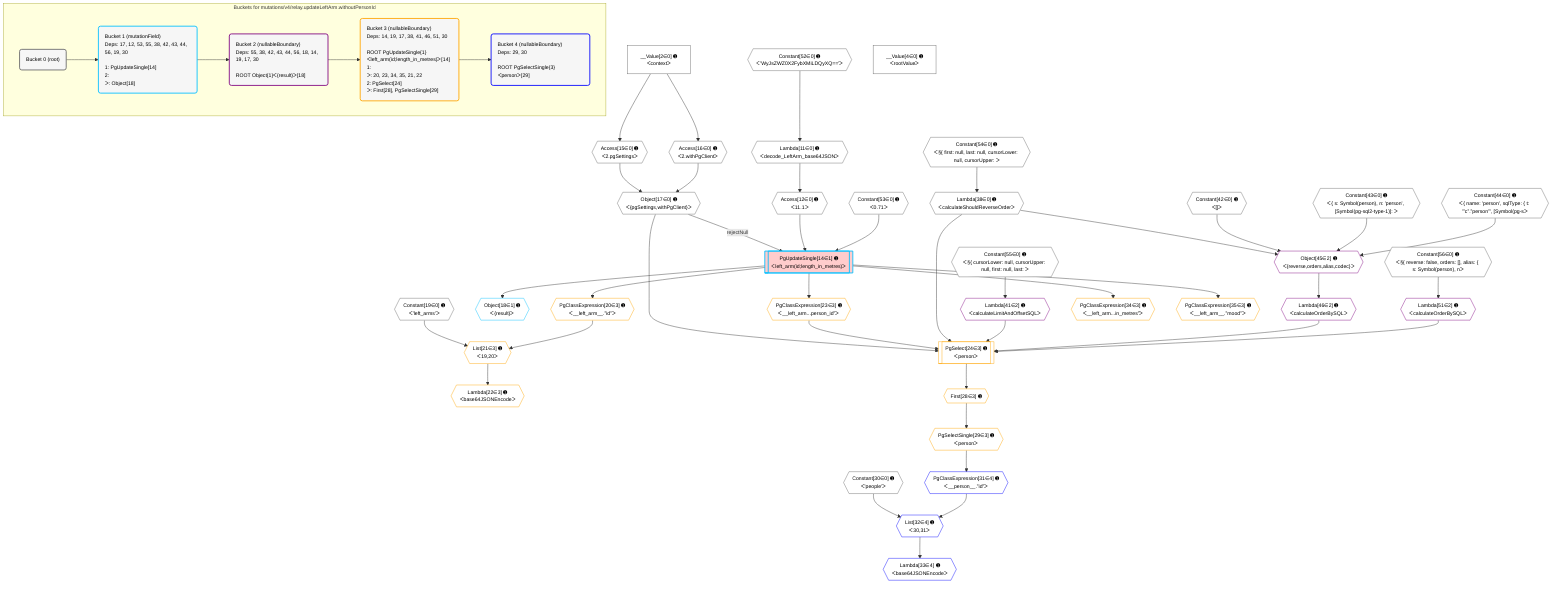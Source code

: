 %%{init: {'themeVariables': { 'fontSize': '12px'}}}%%
graph TD
    classDef path fill:#eee,stroke:#000,color:#000
    classDef plan fill:#fff,stroke-width:1px,color:#000
    classDef itemplan fill:#fff,stroke-width:2px,color:#000
    classDef unbatchedplan fill:#dff,stroke-width:1px,color:#000
    classDef sideeffectplan fill:#fcc,stroke-width:2px,color:#000
    classDef bucket fill:#f6f6f6,color:#000,stroke-width:2px,text-align:left


    %% plan dependencies
    Object17{{"Object[17∈0] ➊<br />ᐸ{pgSettings,withPgClient}ᐳ"}}:::plan
    Access15{{"Access[15∈0] ➊<br />ᐸ2.pgSettingsᐳ"}}:::plan
    Access16{{"Access[16∈0] ➊<br />ᐸ2.withPgClientᐳ"}}:::plan
    Access15 & Access16 --> Object17
    Lambda11{{"Lambda[11∈0] ➊<br />ᐸdecode_LeftArm_base64JSONᐳ"}}:::plan
    Constant52{{"Constant[52∈0] ➊<br />ᐸ'WyJsZWZ0X2FybXMiLDQyXQ=='ᐳ"}}:::plan
    Constant52 --> Lambda11
    Access12{{"Access[12∈0] ➊<br />ᐸ11.1ᐳ"}}:::plan
    Lambda11 --> Access12
    __Value2["__Value[2∈0] ➊<br />ᐸcontextᐳ"]:::plan
    __Value2 --> Access15
    __Value2 --> Access16
    Lambda38{{"Lambda[38∈0] ➊<br />ᐸcalculateShouldReverseOrderᐳ"}}:::plan
    Constant54{{"Constant[54∈0] ➊<br />ᐸ§{ first: null, last: null, cursorLower: null, cursorUpper: ᐳ"}}:::plan
    Constant54 --> Lambda38
    __Value4["__Value[4∈0] ➊<br />ᐸrootValueᐳ"]:::plan
    Constant19{{"Constant[19∈0] ➊<br />ᐸ'left_arms'ᐳ"}}:::plan
    Constant30{{"Constant[30∈0] ➊<br />ᐸ'people'ᐳ"}}:::plan
    Constant42{{"Constant[42∈0] ➊<br />ᐸ[]ᐳ"}}:::plan
    Constant43{{"Constant[43∈0] ➊<br />ᐸ{ s: Symbol(person), n: 'person', [Symbol(pg-sql2-type-1)]: ᐳ"}}:::plan
    Constant44{{"Constant[44∈0] ➊<br />ᐸ{ name: 'person', sqlType: { t: '”c”.”person”', [Symbol(pg-sᐳ"}}:::plan
    Constant53{{"Constant[53∈0] ➊<br />ᐸ0.71ᐳ"}}:::plan
    Constant55{{"Constant[55∈0] ➊<br />ᐸ§{ cursorLower: null, cursorUpper: null, first: null, last: ᐳ"}}:::plan
    Constant56{{"Constant[56∈0] ➊<br />ᐸ§{ reverse: false, orders: [], alias: { s: Symbol(person), nᐳ"}}:::plan
    PgUpdateSingle14[["PgUpdateSingle[14∈1] ➊<br />ᐸleft_arm(id;length_in_metres)ᐳ"]]:::sideeffectplan
    Object17 -->|rejectNull| PgUpdateSingle14
    Access12 & Constant53 --> PgUpdateSingle14
    Object18{{"Object[18∈1] ➊<br />ᐸ{result}ᐳ"}}:::plan
    PgUpdateSingle14 --> Object18
    Object45{{"Object[45∈2] ➊<br />ᐸ{reverse,orders,alias,codec}ᐳ"}}:::plan
    Lambda38 & Constant42 & Constant43 & Constant44 --> Object45
    Lambda41{{"Lambda[41∈2] ➊<br />ᐸcalculateLimitAndOffsetSQLᐳ"}}:::plan
    Constant55 --> Lambda41
    Lambda46{{"Lambda[46∈2] ➊<br />ᐸcalculateOrderBySQLᐳ"}}:::plan
    Object45 --> Lambda46
    Lambda51{{"Lambda[51∈2] ➊<br />ᐸcalculateOrderBySQLᐳ"}}:::plan
    Constant56 --> Lambda51
    PgSelect24[["PgSelect[24∈3] ➊<br />ᐸpersonᐳ"]]:::plan
    PgClassExpression23{{"PgClassExpression[23∈3] ➊<br />ᐸ__left_arm...person_id”ᐳ"}}:::plan
    Object17 & PgClassExpression23 & Lambda38 & Lambda41 & Lambda46 & Lambda51 --> PgSelect24
    List21{{"List[21∈3] ➊<br />ᐸ19,20ᐳ"}}:::plan
    PgClassExpression20{{"PgClassExpression[20∈3] ➊<br />ᐸ__left_arm__.”id”ᐳ"}}:::plan
    Constant19 & PgClassExpression20 --> List21
    PgUpdateSingle14 --> PgClassExpression20
    Lambda22{{"Lambda[22∈3] ➊<br />ᐸbase64JSONEncodeᐳ"}}:::plan
    List21 --> Lambda22
    PgUpdateSingle14 --> PgClassExpression23
    First28{{"First[28∈3] ➊"}}:::plan
    PgSelect24 --> First28
    PgSelectSingle29{{"PgSelectSingle[29∈3] ➊<br />ᐸpersonᐳ"}}:::plan
    First28 --> PgSelectSingle29
    PgClassExpression34{{"PgClassExpression[34∈3] ➊<br />ᐸ__left_arm...in_metres”ᐳ"}}:::plan
    PgUpdateSingle14 --> PgClassExpression34
    PgClassExpression35{{"PgClassExpression[35∈3] ➊<br />ᐸ__left_arm__.”mood”ᐳ"}}:::plan
    PgUpdateSingle14 --> PgClassExpression35
    List32{{"List[32∈4] ➊<br />ᐸ30,31ᐳ"}}:::plan
    PgClassExpression31{{"PgClassExpression[31∈4] ➊<br />ᐸ__person__.”id”ᐳ"}}:::plan
    Constant30 & PgClassExpression31 --> List32
    PgSelectSingle29 --> PgClassExpression31
    Lambda33{{"Lambda[33∈4] ➊<br />ᐸbase64JSONEncodeᐳ"}}:::plan
    List32 --> Lambda33

    %% define steps

    subgraph "Buckets for mutations/v4/relay.updateLeftArm.withoutPersonId"
    Bucket0("Bucket 0 (root)"):::bucket
    classDef bucket0 stroke:#696969
    class Bucket0,__Value2,__Value4,Lambda11,Access12,Access15,Access16,Object17,Constant19,Constant30,Lambda38,Constant42,Constant43,Constant44,Constant52,Constant53,Constant54,Constant55,Constant56 bucket0
    Bucket1("Bucket 1 (mutationField)<br />Deps: 17, 12, 53, 55, 38, 42, 43, 44, 56, 19, 30<br /><br />1: PgUpdateSingle[14]<br />2: <br />ᐳ: Object[18]"):::bucket
    classDef bucket1 stroke:#00bfff
    class Bucket1,PgUpdateSingle14,Object18 bucket1
    Bucket2("Bucket 2 (nullableBoundary)<br />Deps: 55, 38, 42, 43, 44, 56, 18, 14, 19, 17, 30<br /><br />ROOT Object{1}ᐸ{result}ᐳ[18]"):::bucket
    classDef bucket2 stroke:#7f007f
    class Bucket2,Lambda41,Object45,Lambda46,Lambda51 bucket2
    Bucket3("Bucket 3 (nullableBoundary)<br />Deps: 14, 19, 17, 38, 41, 46, 51, 30<br /><br />ROOT PgUpdateSingle{1}ᐸleft_arm(id;length_in_metres)ᐳ[14]<br />1: <br />ᐳ: 20, 23, 34, 35, 21, 22<br />2: PgSelect[24]<br />ᐳ: First[28], PgSelectSingle[29]"):::bucket
    classDef bucket3 stroke:#ffa500
    class Bucket3,PgClassExpression20,List21,Lambda22,PgClassExpression23,PgSelect24,First28,PgSelectSingle29,PgClassExpression34,PgClassExpression35 bucket3
    Bucket4("Bucket 4 (nullableBoundary)<br />Deps: 29, 30<br /><br />ROOT PgSelectSingle{3}ᐸpersonᐳ[29]"):::bucket
    classDef bucket4 stroke:#0000ff
    class Bucket4,PgClassExpression31,List32,Lambda33 bucket4
    Bucket0 --> Bucket1
    Bucket1 --> Bucket2
    Bucket2 --> Bucket3
    Bucket3 --> Bucket4
    end